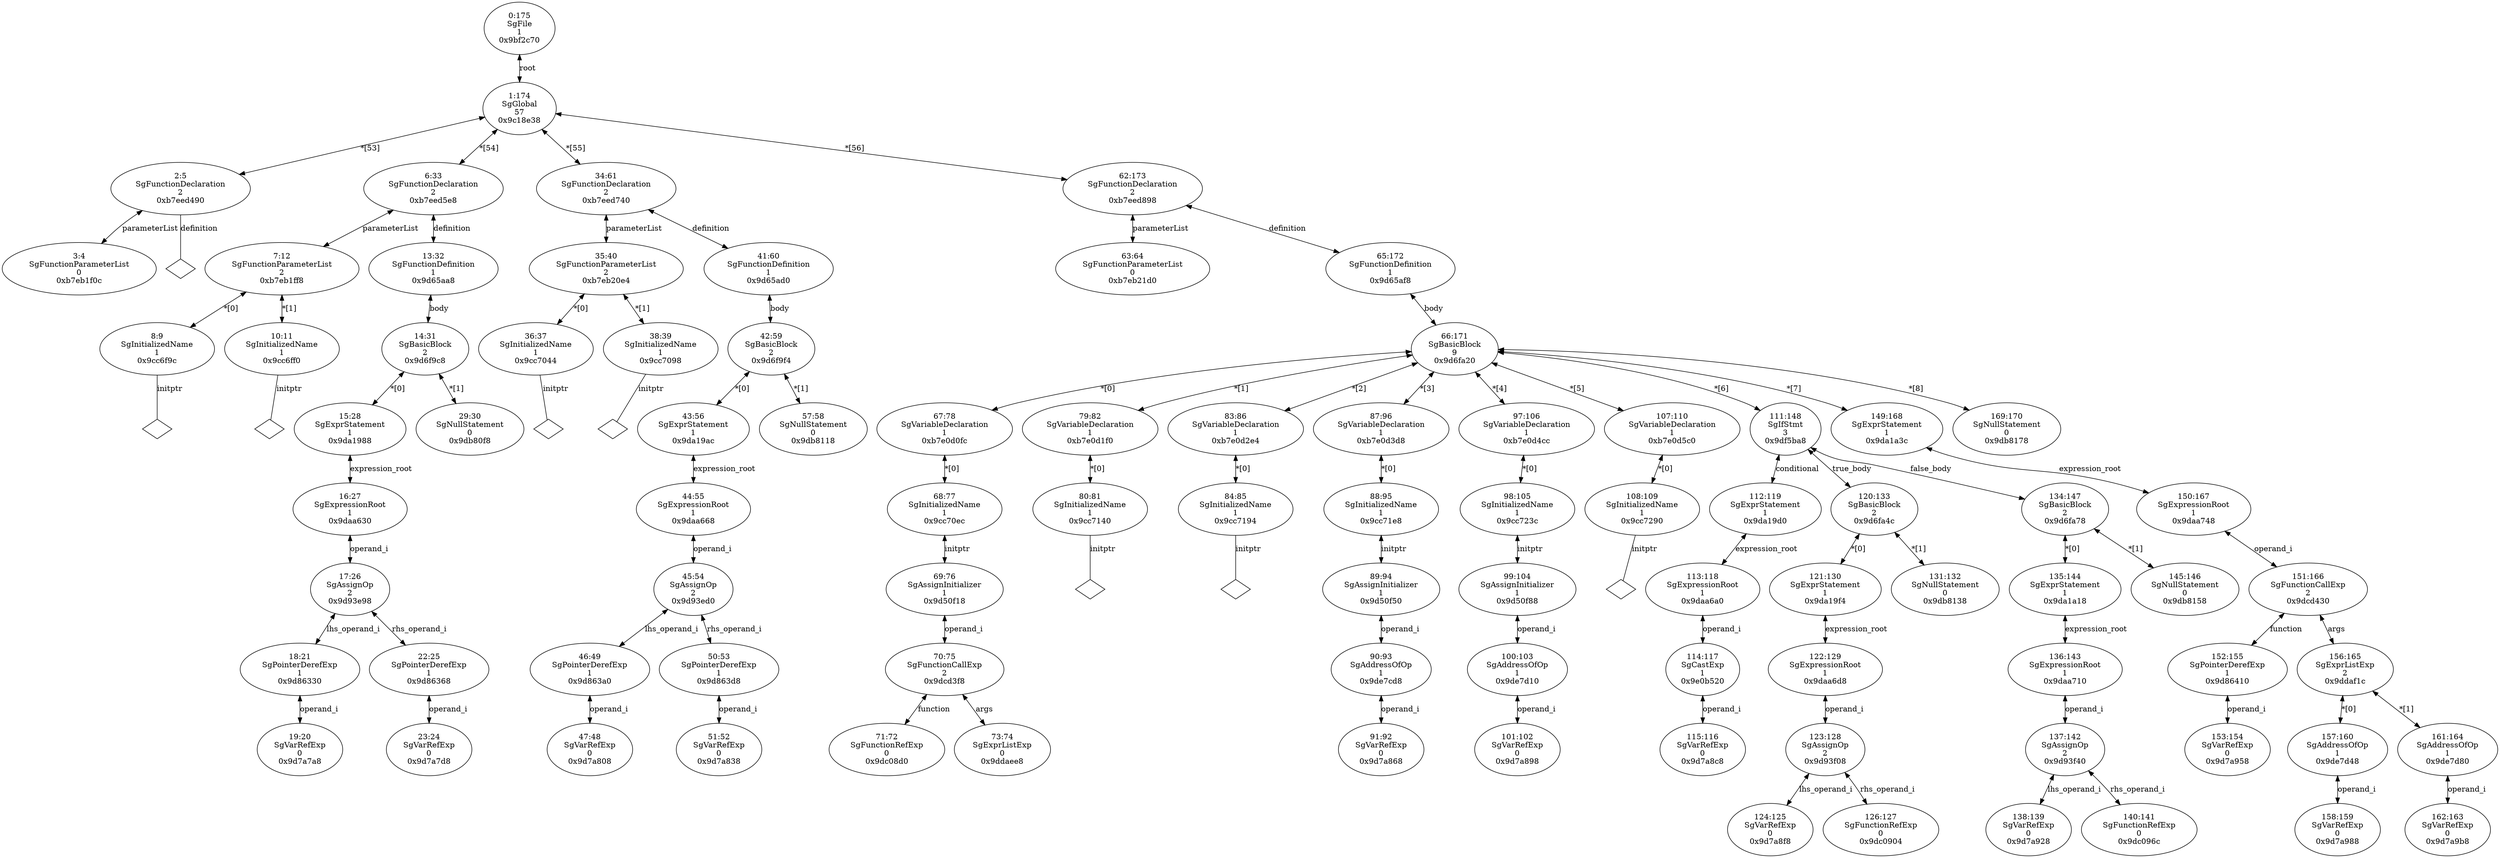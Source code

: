 digraph "G./functionPtr2.c.dot" {
"0xb7eb1f0c"[label="3:4\nSgFunctionParameterList\n0\n0xb7eb1f0c\n" ];
"0xb7eed490"[label="2:5\nSgFunctionDeclaration\n2\n0xb7eed490\n" ];
"0xb7eed490" -> "0xb7eb1f0c"[label="parameterList" dir=both ];
"0xb7eed490" -> "0xb7eed490__definition__null"[label="definition" dir=none ];
"0xb7eed490__definition__null"[label="" shape=diamond ];
"0x9cc6f9c"[label="8:9\nSgInitializedName\n1\n0x9cc6f9c\n" ];
"0x9cc6f9c" -> "0x9cc6f9c__initptr__null"[label="initptr" dir=none ];
"0x9cc6f9c__initptr__null"[label="" shape=diamond ];
"0x9cc6ff0"[label="10:11\nSgInitializedName\n1\n0x9cc6ff0\n" ];
"0x9cc6ff0" -> "0x9cc6ff0__initptr__null"[label="initptr" dir=none ];
"0x9cc6ff0__initptr__null"[label="" shape=diamond ];
"0xb7eb1ff8"[label="7:12\nSgFunctionParameterList\n2\n0xb7eb1ff8\n" ];
"0xb7eb1ff8" -> "0x9cc6f9c"[label="*[0]" dir=both ];
"0xb7eb1ff8" -> "0x9cc6ff0"[label="*[1]" dir=both ];
"0x9d7a7a8"[label="19:20\nSgVarRefExp\n0\n0x9d7a7a8\n" ];
"0x9d86330"[label="18:21\nSgPointerDerefExp\n1\n0x9d86330\n" ];
"0x9d86330" -> "0x9d7a7a8"[label="operand_i" dir=both ];
"0x9d7a7d8"[label="23:24\nSgVarRefExp\n0\n0x9d7a7d8\n" ];
"0x9d86368"[label="22:25\nSgPointerDerefExp\n1\n0x9d86368\n" ];
"0x9d86368" -> "0x9d7a7d8"[label="operand_i" dir=both ];
"0x9d93e98"[label="17:26\nSgAssignOp\n2\n0x9d93e98\n" ];
"0x9d93e98" -> "0x9d86330"[label="lhs_operand_i" dir=both ];
"0x9d93e98" -> "0x9d86368"[label="rhs_operand_i" dir=both ];
"0x9daa630"[label="16:27\nSgExpressionRoot\n1\n0x9daa630\n" ];
"0x9daa630" -> "0x9d93e98"[label="operand_i" dir=both ];
"0x9da1988"[label="15:28\nSgExprStatement\n1\n0x9da1988\n" ];
"0x9da1988" -> "0x9daa630"[label="expression_root" dir=both ];
"0x9db80f8"[label="29:30\nSgNullStatement\n0\n0x9db80f8\n" ];
"0x9d6f9c8"[label="14:31\nSgBasicBlock\n2\n0x9d6f9c8\n" ];
"0x9d6f9c8" -> "0x9da1988"[label="*[0]" dir=both ];
"0x9d6f9c8" -> "0x9db80f8"[label="*[1]" dir=both ];
"0x9d65aa8"[label="13:32\nSgFunctionDefinition\n1\n0x9d65aa8\n" ];
"0x9d65aa8" -> "0x9d6f9c8"[label="body" dir=both ];
"0xb7eed5e8"[label="6:33\nSgFunctionDeclaration\n2\n0xb7eed5e8\n" ];
"0xb7eed5e8" -> "0xb7eb1ff8"[label="parameterList" dir=both ];
"0xb7eed5e8" -> "0x9d65aa8"[label="definition" dir=both ];
"0x9cc7044"[label="36:37\nSgInitializedName\n1\n0x9cc7044\n" ];
"0x9cc7044" -> "0x9cc7044__initptr__null"[label="initptr" dir=none ];
"0x9cc7044__initptr__null"[label="" shape=diamond ];
"0x9cc7098"[label="38:39\nSgInitializedName\n1\n0x9cc7098\n" ];
"0x9cc7098" -> "0x9cc7098__initptr__null"[label="initptr" dir=none ];
"0x9cc7098__initptr__null"[label="" shape=diamond ];
"0xb7eb20e4"[label="35:40\nSgFunctionParameterList\n2\n0xb7eb20e4\n" ];
"0xb7eb20e4" -> "0x9cc7044"[label="*[0]" dir=both ];
"0xb7eb20e4" -> "0x9cc7098"[label="*[1]" dir=both ];
"0x9d7a808"[label="47:48\nSgVarRefExp\n0\n0x9d7a808\n" ];
"0x9d863a0"[label="46:49\nSgPointerDerefExp\n1\n0x9d863a0\n" ];
"0x9d863a0" -> "0x9d7a808"[label="operand_i" dir=both ];
"0x9d7a838"[label="51:52\nSgVarRefExp\n0\n0x9d7a838\n" ];
"0x9d863d8"[label="50:53\nSgPointerDerefExp\n1\n0x9d863d8\n" ];
"0x9d863d8" -> "0x9d7a838"[label="operand_i" dir=both ];
"0x9d93ed0"[label="45:54\nSgAssignOp\n2\n0x9d93ed0\n" ];
"0x9d93ed0" -> "0x9d863a0"[label="lhs_operand_i" dir=both ];
"0x9d93ed0" -> "0x9d863d8"[label="rhs_operand_i" dir=both ];
"0x9daa668"[label="44:55\nSgExpressionRoot\n1\n0x9daa668\n" ];
"0x9daa668" -> "0x9d93ed0"[label="operand_i" dir=both ];
"0x9da19ac"[label="43:56\nSgExprStatement\n1\n0x9da19ac\n" ];
"0x9da19ac" -> "0x9daa668"[label="expression_root" dir=both ];
"0x9db8118"[label="57:58\nSgNullStatement\n0\n0x9db8118\n" ];
"0x9d6f9f4"[label="42:59\nSgBasicBlock\n2\n0x9d6f9f4\n" ];
"0x9d6f9f4" -> "0x9da19ac"[label="*[0]" dir=both ];
"0x9d6f9f4" -> "0x9db8118"[label="*[1]" dir=both ];
"0x9d65ad0"[label="41:60\nSgFunctionDefinition\n1\n0x9d65ad0\n" ];
"0x9d65ad0" -> "0x9d6f9f4"[label="body" dir=both ];
"0xb7eed740"[label="34:61\nSgFunctionDeclaration\n2\n0xb7eed740\n" ];
"0xb7eed740" -> "0xb7eb20e4"[label="parameterList" dir=both ];
"0xb7eed740" -> "0x9d65ad0"[label="definition" dir=both ];
"0xb7eb21d0"[label="63:64\nSgFunctionParameterList\n0\n0xb7eb21d0\n" ];
"0x9dc08d0"[label="71:72\nSgFunctionRefExp\n0\n0x9dc08d0\n" ];
"0x9ddaee8"[label="73:74\nSgExprListExp\n0\n0x9ddaee8\n" ];
"0x9dcd3f8"[label="70:75\nSgFunctionCallExp\n2\n0x9dcd3f8\n" ];
"0x9dcd3f8" -> "0x9dc08d0"[label="function" dir=both ];
"0x9dcd3f8" -> "0x9ddaee8"[label="args" dir=both ];
"0x9d50f18"[label="69:76\nSgAssignInitializer\n1\n0x9d50f18\n" ];
"0x9d50f18" -> "0x9dcd3f8"[label="operand_i" dir=both ];
"0x9cc70ec"[label="68:77\nSgInitializedName\n1\n0x9cc70ec\n" ];
"0x9cc70ec" -> "0x9d50f18"[label="initptr" dir=both ];
"0xb7e0d0fc"[label="67:78\nSgVariableDeclaration\n1\n0xb7e0d0fc\n" ];
"0xb7e0d0fc" -> "0x9cc70ec"[label="*[0]" dir=both ];
"0x9cc7140"[label="80:81\nSgInitializedName\n1\n0x9cc7140\n" ];
"0x9cc7140" -> "0x9cc7140__initptr__null"[label="initptr" dir=none ];
"0x9cc7140__initptr__null"[label="" shape=diamond ];
"0xb7e0d1f0"[label="79:82\nSgVariableDeclaration\n1\n0xb7e0d1f0\n" ];
"0xb7e0d1f0" -> "0x9cc7140"[label="*[0]" dir=both ];
"0x9cc7194"[label="84:85\nSgInitializedName\n1\n0x9cc7194\n" ];
"0x9cc7194" -> "0x9cc7194__initptr__null"[label="initptr" dir=none ];
"0x9cc7194__initptr__null"[label="" shape=diamond ];
"0xb7e0d2e4"[label="83:86\nSgVariableDeclaration\n1\n0xb7e0d2e4\n" ];
"0xb7e0d2e4" -> "0x9cc7194"[label="*[0]" dir=both ];
"0x9d7a868"[label="91:92\nSgVarRefExp\n0\n0x9d7a868\n" ];
"0x9de7cd8"[label="90:93\nSgAddressOfOp\n1\n0x9de7cd8\n" ];
"0x9de7cd8" -> "0x9d7a868"[label="operand_i" dir=both ];
"0x9d50f50"[label="89:94\nSgAssignInitializer\n1\n0x9d50f50\n" ];
"0x9d50f50" -> "0x9de7cd8"[label="operand_i" dir=both ];
"0x9cc71e8"[label="88:95\nSgInitializedName\n1\n0x9cc71e8\n" ];
"0x9cc71e8" -> "0x9d50f50"[label="initptr" dir=both ];
"0xb7e0d3d8"[label="87:96\nSgVariableDeclaration\n1\n0xb7e0d3d8\n" ];
"0xb7e0d3d8" -> "0x9cc71e8"[label="*[0]" dir=both ];
"0x9d7a898"[label="101:102\nSgVarRefExp\n0\n0x9d7a898\n" ];
"0x9de7d10"[label="100:103\nSgAddressOfOp\n1\n0x9de7d10\n" ];
"0x9de7d10" -> "0x9d7a898"[label="operand_i" dir=both ];
"0x9d50f88"[label="99:104\nSgAssignInitializer\n1\n0x9d50f88\n" ];
"0x9d50f88" -> "0x9de7d10"[label="operand_i" dir=both ];
"0x9cc723c"[label="98:105\nSgInitializedName\n1\n0x9cc723c\n" ];
"0x9cc723c" -> "0x9d50f88"[label="initptr" dir=both ];
"0xb7e0d4cc"[label="97:106\nSgVariableDeclaration\n1\n0xb7e0d4cc\n" ];
"0xb7e0d4cc" -> "0x9cc723c"[label="*[0]" dir=both ];
"0x9cc7290"[label="108:109\nSgInitializedName\n1\n0x9cc7290\n" ];
"0x9cc7290" -> "0x9cc7290__initptr__null"[label="initptr" dir=none ];
"0x9cc7290__initptr__null"[label="" shape=diamond ];
"0xb7e0d5c0"[label="107:110\nSgVariableDeclaration\n1\n0xb7e0d5c0\n" ];
"0xb7e0d5c0" -> "0x9cc7290"[label="*[0]" dir=both ];
"0x9d7a8c8"[label="115:116\nSgVarRefExp\n0\n0x9d7a8c8\n" ];
"0x9e0b520"[label="114:117\nSgCastExp\n1\n0x9e0b520\n" ];
"0x9e0b520" -> "0x9d7a8c8"[label="operand_i" dir=both ];
"0x9daa6a0"[label="113:118\nSgExpressionRoot\n1\n0x9daa6a0\n" ];
"0x9daa6a0" -> "0x9e0b520"[label="operand_i" dir=both ];
"0x9da19d0"[label="112:119\nSgExprStatement\n1\n0x9da19d0\n" ];
"0x9da19d0" -> "0x9daa6a0"[label="expression_root" dir=both ];
"0x9d7a8f8"[label="124:125\nSgVarRefExp\n0\n0x9d7a8f8\n" ];
"0x9dc0904"[label="126:127\nSgFunctionRefExp\n0\n0x9dc0904\n" ];
"0x9d93f08"[label="123:128\nSgAssignOp\n2\n0x9d93f08\n" ];
"0x9d93f08" -> "0x9d7a8f8"[label="lhs_operand_i" dir=both ];
"0x9d93f08" -> "0x9dc0904"[label="rhs_operand_i" dir=both ];
"0x9daa6d8"[label="122:129\nSgExpressionRoot\n1\n0x9daa6d8\n" ];
"0x9daa6d8" -> "0x9d93f08"[label="operand_i" dir=both ];
"0x9da19f4"[label="121:130\nSgExprStatement\n1\n0x9da19f4\n" ];
"0x9da19f4" -> "0x9daa6d8"[label="expression_root" dir=both ];
"0x9db8138"[label="131:132\nSgNullStatement\n0\n0x9db8138\n" ];
"0x9d6fa4c"[label="120:133\nSgBasicBlock\n2\n0x9d6fa4c\n" ];
"0x9d6fa4c" -> "0x9da19f4"[label="*[0]" dir=both ];
"0x9d6fa4c" -> "0x9db8138"[label="*[1]" dir=both ];
"0x9d7a928"[label="138:139\nSgVarRefExp\n0\n0x9d7a928\n" ];
"0x9dc096c"[label="140:141\nSgFunctionRefExp\n0\n0x9dc096c\n" ];
"0x9d93f40"[label="137:142\nSgAssignOp\n2\n0x9d93f40\n" ];
"0x9d93f40" -> "0x9d7a928"[label="lhs_operand_i" dir=both ];
"0x9d93f40" -> "0x9dc096c"[label="rhs_operand_i" dir=both ];
"0x9daa710"[label="136:143\nSgExpressionRoot\n1\n0x9daa710\n" ];
"0x9daa710" -> "0x9d93f40"[label="operand_i" dir=both ];
"0x9da1a18"[label="135:144\nSgExprStatement\n1\n0x9da1a18\n" ];
"0x9da1a18" -> "0x9daa710"[label="expression_root" dir=both ];
"0x9db8158"[label="145:146\nSgNullStatement\n0\n0x9db8158\n" ];
"0x9d6fa78"[label="134:147\nSgBasicBlock\n2\n0x9d6fa78\n" ];
"0x9d6fa78" -> "0x9da1a18"[label="*[0]" dir=both ];
"0x9d6fa78" -> "0x9db8158"[label="*[1]" dir=both ];
"0x9df5ba8"[label="111:148\nSgIfStmt\n3\n0x9df5ba8\n" ];
"0x9df5ba8" -> "0x9da19d0"[label="conditional" dir=both ];
"0x9df5ba8" -> "0x9d6fa4c"[label="true_body" dir=both ];
"0x9df5ba8" -> "0x9d6fa78"[label="false_body" dir=both ];
"0x9d7a958"[label="153:154\nSgVarRefExp\n0\n0x9d7a958\n" ];
"0x9d86410"[label="152:155\nSgPointerDerefExp\n1\n0x9d86410\n" ];
"0x9d86410" -> "0x9d7a958"[label="operand_i" dir=both ];
"0x9d7a988"[label="158:159\nSgVarRefExp\n0\n0x9d7a988\n" ];
"0x9de7d48"[label="157:160\nSgAddressOfOp\n1\n0x9de7d48\n" ];
"0x9de7d48" -> "0x9d7a988"[label="operand_i" dir=both ];
"0x9d7a9b8"[label="162:163\nSgVarRefExp\n0\n0x9d7a9b8\n" ];
"0x9de7d80"[label="161:164\nSgAddressOfOp\n1\n0x9de7d80\n" ];
"0x9de7d80" -> "0x9d7a9b8"[label="operand_i" dir=both ];
"0x9ddaf1c"[label="156:165\nSgExprListExp\n2\n0x9ddaf1c\n" ];
"0x9ddaf1c" -> "0x9de7d48"[label="*[0]" dir=both ];
"0x9ddaf1c" -> "0x9de7d80"[label="*[1]" dir=both ];
"0x9dcd430"[label="151:166\nSgFunctionCallExp\n2\n0x9dcd430\n" ];
"0x9dcd430" -> "0x9d86410"[label="function" dir=both ];
"0x9dcd430" -> "0x9ddaf1c"[label="args" dir=both ];
"0x9daa748"[label="150:167\nSgExpressionRoot\n1\n0x9daa748\n" ];
"0x9daa748" -> "0x9dcd430"[label="operand_i" dir=both ];
"0x9da1a3c"[label="149:168\nSgExprStatement\n1\n0x9da1a3c\n" ];
"0x9da1a3c" -> "0x9daa748"[label="expression_root" dir=both ];
"0x9db8178"[label="169:170\nSgNullStatement\n0\n0x9db8178\n" ];
"0x9d6fa20"[label="66:171\nSgBasicBlock\n9\n0x9d6fa20\n" ];
"0x9d6fa20" -> "0xb7e0d0fc"[label="*[0]" dir=both ];
"0x9d6fa20" -> "0xb7e0d1f0"[label="*[1]" dir=both ];
"0x9d6fa20" -> "0xb7e0d2e4"[label="*[2]" dir=both ];
"0x9d6fa20" -> "0xb7e0d3d8"[label="*[3]" dir=both ];
"0x9d6fa20" -> "0xb7e0d4cc"[label="*[4]" dir=both ];
"0x9d6fa20" -> "0xb7e0d5c0"[label="*[5]" dir=both ];
"0x9d6fa20" -> "0x9df5ba8"[label="*[6]" dir=both ];
"0x9d6fa20" -> "0x9da1a3c"[label="*[7]" dir=both ];
"0x9d6fa20" -> "0x9db8178"[label="*[8]" dir=both ];
"0x9d65af8"[label="65:172\nSgFunctionDefinition\n1\n0x9d65af8\n" ];
"0x9d65af8" -> "0x9d6fa20"[label="body" dir=both ];
"0xb7eed898"[label="62:173\nSgFunctionDeclaration\n2\n0xb7eed898\n" ];
"0xb7eed898" -> "0xb7eb21d0"[label="parameterList" dir=both ];
"0xb7eed898" -> "0x9d65af8"[label="definition" dir=both ];
"0x9c18e38"[label="1:174\nSgGlobal\n57\n0x9c18e38\n" ];
"0x9c18e38" -> "0xb7eed490"[label="*[53]" dir=both ];
"0x9c18e38" -> "0xb7eed5e8"[label="*[54]" dir=both ];
"0x9c18e38" -> "0xb7eed740"[label="*[55]" dir=both ];
"0x9c18e38" -> "0xb7eed898"[label="*[56]" dir=both ];
"0x9bf2c70"[label="0:175\nSgFile\n1\n0x9bf2c70\n" ];
"0x9bf2c70" -> "0x9c18e38"[label="root" dir=both ];
}
